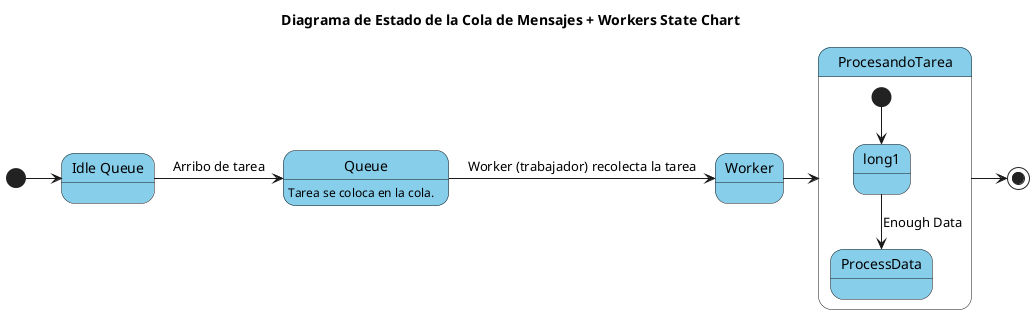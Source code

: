 @startuml MaqEstado-Ej2

!define CELESTE #87CEEB 

skinparam backgroundColor transparent
skinparam stateBackgroundColor CELESTE
skinparam StateFontColor Black


title Diagrama de Estado de la Cola de Mensajes + Workers State Chart

state "Idle Queue" as Idle
[*] -> Idle
Idle -> Queue : Arribo de tarea
Queue : Tarea se coloca en la cola.
Queue -> Worker : Worker (trabajador) recolecta la tarea
Worker -> ProcesandoTarea

state ProcesandoTarea {
  [*] --> long1
  long1 --> ProcessData : Enough Data
}

ProcesandoTarea -> [*]

@enduml